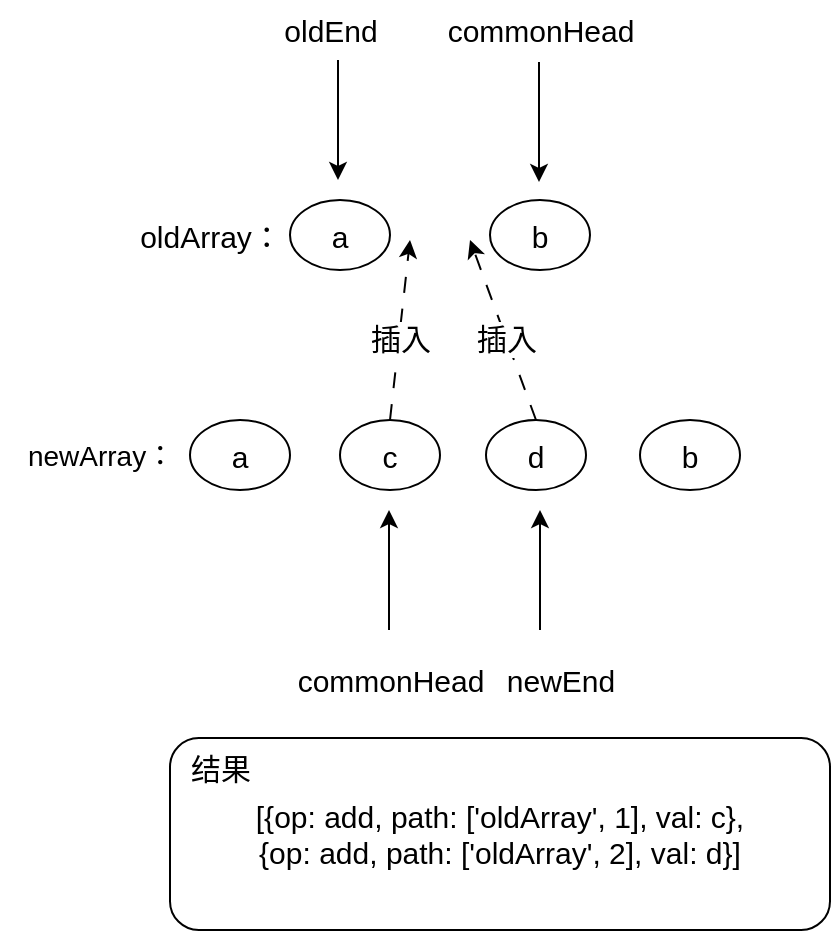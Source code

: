<mxfile version="24.7.10">
  <diagram name="第 1 页" id="Hl8DtlvBZs6gNYzE2mFJ">
    <mxGraphModel dx="420" dy="1145" grid="1" gridSize="10" guides="1" tooltips="1" connect="1" arrows="1" fold="1" page="1" pageScale="1" pageWidth="827" pageHeight="1169" math="0" shadow="0">
      <root>
        <mxCell id="0" />
        <mxCell id="1" parent="0" />
        <mxCell id="YGkxpROzYVSTNtdOgXMg-1" value="a" style="ellipse;whiteSpace=wrap;html=1;fontSize=15;" parent="1" vertex="1">
          <mxGeometry x="2190" y="705" width="50" height="35" as="geometry" />
        </mxCell>
        <mxCell id="YGkxpROzYVSTNtdOgXMg-2" value="b" style="ellipse;whiteSpace=wrap;html=1;fontSize=15;" parent="1" vertex="1">
          <mxGeometry x="2290" y="705" width="50" height="35" as="geometry" />
        </mxCell>
        <mxCell id="YGkxpROzYVSTNtdOgXMg-3" value="a" style="ellipse;whiteSpace=wrap;html=1;fontSize=15;" parent="1" vertex="1">
          <mxGeometry x="2140" y="815" width="50" height="35" as="geometry" />
        </mxCell>
        <mxCell id="YGkxpROzYVSTNtdOgXMg-4" value="b" style="ellipse;whiteSpace=wrap;html=1;fontSize=15;" parent="1" vertex="1">
          <mxGeometry x="2365" y="815" width="50" height="35" as="geometry" />
        </mxCell>
        <mxCell id="YGkxpROzYVSTNtdOgXMg-5" value="c" style="ellipse;whiteSpace=wrap;html=1;fontSize=15;" parent="1" vertex="1">
          <mxGeometry x="2215" y="815" width="50" height="35" as="geometry" />
        </mxCell>
        <mxCell id="YGkxpROzYVSTNtdOgXMg-6" value="d" style="ellipse;whiteSpace=wrap;html=1;fontSize=15;" parent="1" vertex="1">
          <mxGeometry x="2288" y="815" width="50" height="35" as="geometry" />
        </mxCell>
        <mxCell id="YGkxpROzYVSTNtdOgXMg-7" value="" style="endArrow=classic;html=1;rounded=0;entryX=0.5;entryY=0;entryDx=0;entryDy=0;fontSize=15;" parent="1" edge="1">
          <mxGeometry width="50" height="50" relative="1" as="geometry">
            <mxPoint x="2314.5" y="636" as="sourcePoint" />
            <mxPoint x="2314.5" y="696" as="targetPoint" />
          </mxGeometry>
        </mxCell>
        <mxCell id="YGkxpROzYVSTNtdOgXMg-8" value="commonHead" style="text;html=1;align=center;verticalAlign=middle;resizable=0;points=[];autosize=1;strokeColor=none;fillColor=none;fontSize=15;" parent="1" vertex="1">
          <mxGeometry x="2255" y="605" width="120" height="30" as="geometry" />
        </mxCell>
        <mxCell id="YGkxpROzYVSTNtdOgXMg-9" value="" style="endArrow=classic;html=1;rounded=0;entryX=0.5;entryY=0;entryDx=0;entryDy=0;fontSize=15;" parent="1" edge="1">
          <mxGeometry width="50" height="50" relative="1" as="geometry">
            <mxPoint x="2214" y="635" as="sourcePoint" />
            <mxPoint x="2214" y="695" as="targetPoint" />
          </mxGeometry>
        </mxCell>
        <mxCell id="YGkxpROzYVSTNtdOgXMg-10" value="oldEnd" style="text;html=1;align=center;verticalAlign=middle;resizable=0;points=[];autosize=1;strokeColor=none;fillColor=none;fontSize=15;" parent="1" vertex="1">
          <mxGeometry x="2175" y="605" width="70" height="30" as="geometry" />
        </mxCell>
        <mxCell id="YGkxpROzYVSTNtdOgXMg-11" value="" style="endArrow=classic;html=1;rounded=0;fontSize=15;" parent="1" edge="1">
          <mxGeometry width="50" height="50" relative="1" as="geometry">
            <mxPoint x="2239.5" y="920" as="sourcePoint" />
            <mxPoint x="2239.5" y="860" as="targetPoint" />
          </mxGeometry>
        </mxCell>
        <mxCell id="YGkxpROzYVSTNtdOgXMg-12" value="commonHead" style="text;html=1;align=center;verticalAlign=middle;resizable=0;points=[];autosize=1;strokeColor=none;fillColor=none;fontSize=15;" parent="1" vertex="1">
          <mxGeometry x="2180" y="930" width="120" height="30" as="geometry" />
        </mxCell>
        <mxCell id="YGkxpROzYVSTNtdOgXMg-13" value="" style="endArrow=classic;html=1;rounded=0;fontSize=15;" parent="1" edge="1">
          <mxGeometry width="50" height="50" relative="1" as="geometry">
            <mxPoint x="2315" y="920" as="sourcePoint" />
            <mxPoint x="2315" y="860" as="targetPoint" />
          </mxGeometry>
        </mxCell>
        <mxCell id="YGkxpROzYVSTNtdOgXMg-14" value="newEnd" style="text;html=1;align=center;verticalAlign=middle;resizable=0;points=[];autosize=1;strokeColor=none;fillColor=none;fontSize=15;" parent="1" vertex="1">
          <mxGeometry x="2285" y="930" width="80" height="30" as="geometry" />
        </mxCell>
        <mxCell id="YGkxpROzYVSTNtdOgXMg-15" value="" style="endArrow=classic;html=1;rounded=0;exitX=0.5;exitY=0;exitDx=0;exitDy=0;dashed=1;dashPattern=8 8;fontSize=15;" parent="1" source="YGkxpROzYVSTNtdOgXMg-5" edge="1">
          <mxGeometry width="50" height="50" relative="1" as="geometry">
            <mxPoint x="2230" y="815" as="sourcePoint" />
            <mxPoint x="2250" y="725" as="targetPoint" />
          </mxGeometry>
        </mxCell>
        <mxCell id="YGkxpROzYVSTNtdOgXMg-16" value="插入" style="edgeLabel;html=1;align=center;verticalAlign=middle;resizable=0;points=[];fontSize=15;" parent="YGkxpROzYVSTNtdOgXMg-15" vertex="1" connectable="0">
          <mxGeometry x="-0.088" relative="1" as="geometry">
            <mxPoint as="offset" />
          </mxGeometry>
        </mxCell>
        <mxCell id="YGkxpROzYVSTNtdOgXMg-17" value="" style="endArrow=classic;html=1;rounded=0;exitX=0.5;exitY=0;exitDx=0;exitDy=0;dashed=1;dashPattern=8 8;fontSize=15;" parent="1" source="YGkxpROzYVSTNtdOgXMg-6" edge="1">
          <mxGeometry width="50" height="50" relative="1" as="geometry">
            <mxPoint x="2288" y="810" as="sourcePoint" />
            <mxPoint x="2280" y="725" as="targetPoint" />
          </mxGeometry>
        </mxCell>
        <mxCell id="YGkxpROzYVSTNtdOgXMg-18" value="插入" style="edgeLabel;html=1;align=center;verticalAlign=middle;resizable=0;points=[];fontSize=15;" parent="YGkxpROzYVSTNtdOgXMg-17" vertex="1" connectable="0">
          <mxGeometry x="-0.088" relative="1" as="geometry">
            <mxPoint as="offset" />
          </mxGeometry>
        </mxCell>
        <mxCell id="YGkxpROzYVSTNtdOgXMg-19" value="oldArray：" style="text;html=1;align=center;verticalAlign=middle;resizable=0;points=[];autosize=1;strokeColor=none;fillColor=none;fontSize=15;" parent="1" vertex="1">
          <mxGeometry x="2105" y="707.5" width="90" height="30" as="geometry" />
        </mxCell>
        <mxCell id="YGkxpROzYVSTNtdOgXMg-20" value="newArray：" style="text;html=1;align=center;verticalAlign=middle;resizable=0;points=[];autosize=1;strokeColor=none;fillColor=none;fontSize=14;" parent="1" vertex="1">
          <mxGeometry x="2045" y="817.5" width="100" height="30" as="geometry" />
        </mxCell>
        <mxCell id="YGkxpROzYVSTNtdOgXMg-21" value="[{op: add, path: [&#39;oldArray&#39;, 1], val: c},&lt;br style=&quot;font-size: 15px;&quot;&gt;{op: add, path: [&#39;oldArray&#39;, 2], val: d}]" style="rounded=1;whiteSpace=wrap;html=1;fontSize=15;" parent="1" vertex="1">
          <mxGeometry x="2130" y="974" width="330" height="96" as="geometry" />
        </mxCell>
        <mxCell id="YGkxpROzYVSTNtdOgXMg-22" value="结果" style="text;html=1;align=center;verticalAlign=middle;resizable=0;points=[];autosize=1;strokeColor=none;fillColor=none;fontSize=15;" parent="1" vertex="1">
          <mxGeometry x="2130" y="974" width="50" height="30" as="geometry" />
        </mxCell>
      </root>
    </mxGraphModel>
  </diagram>
</mxfile>
